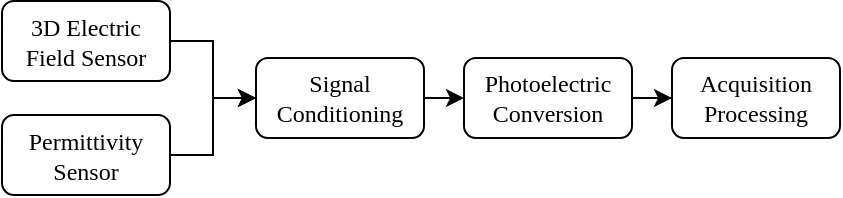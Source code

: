 <mxfile version="17.4.6" type="device"><diagram id="leVIVgpPu_NEDnKG4MD9" name="Page-1"><mxGraphModel dx="569" dy="305" grid="0" gridSize="10" guides="1" tooltips="1" connect="1" arrows="1" fold="1" page="1" pageScale="1" pageWidth="850" pageHeight="1100" math="0" shadow="0"><root><mxCell id="0"/><mxCell id="1" parent="0"/><mxCell id="Wqg951b2Ern5eK2WI6Ik-11" style="edgeStyle=orthogonalEdgeStyle;rounded=0;orthogonalLoop=1;jettySize=auto;html=1;exitX=1;exitY=0.5;exitDx=0;exitDy=0;entryX=0;entryY=0.5;entryDx=0;entryDy=0;fontFamily=Bahnschrift;" edge="1" parent="1" source="Wqg951b2Ern5eK2WI6Ik-1" target="Wqg951b2Ern5eK2WI6Ik-3"><mxGeometry relative="1" as="geometry"/></mxCell><mxCell id="Wqg951b2Ern5eK2WI6Ik-1" value="3D Electric Field Sensor" style="rounded=1;whiteSpace=wrap;html=1;fontFamily=Bahnschrift;" vertex="1" parent="1"><mxGeometry x="287" y="230.5" width="84" height="40" as="geometry"/></mxCell><mxCell id="Wqg951b2Ern5eK2WI6Ik-12" style="edgeStyle=orthogonalEdgeStyle;rounded=0;orthogonalLoop=1;jettySize=auto;html=1;exitX=1;exitY=0.5;exitDx=0;exitDy=0;entryX=0;entryY=0.5;entryDx=0;entryDy=0;fontFamily=Bahnschrift;" edge="1" parent="1" source="Wqg951b2Ern5eK2WI6Ik-2" target="Wqg951b2Ern5eK2WI6Ik-3"><mxGeometry relative="1" as="geometry"/></mxCell><mxCell id="Wqg951b2Ern5eK2WI6Ik-2" value="Permittivity Sensor" style="rounded=1;whiteSpace=wrap;html=1;fontFamily=Bahnschrift;" vertex="1" parent="1"><mxGeometry x="287" y="287.5" width="84" height="40" as="geometry"/></mxCell><mxCell id="Wqg951b2Ern5eK2WI6Ik-14" style="edgeStyle=orthogonalEdgeStyle;rounded=0;orthogonalLoop=1;jettySize=auto;html=1;exitX=1;exitY=0.5;exitDx=0;exitDy=0;entryX=0;entryY=0.5;entryDx=0;entryDy=0;fontFamily=Bahnschrift;" edge="1" parent="1" source="Wqg951b2Ern5eK2WI6Ik-3" target="Wqg951b2Ern5eK2WI6Ik-4"><mxGeometry relative="1" as="geometry"/></mxCell><mxCell id="Wqg951b2Ern5eK2WI6Ik-3" value="Signal Conditioning" style="rounded=1;whiteSpace=wrap;html=1;fontFamily=Bahnschrift;" vertex="1" parent="1"><mxGeometry x="414" y="259" width="84" height="40" as="geometry"/></mxCell><mxCell id="Wqg951b2Ern5eK2WI6Ik-15" style="edgeStyle=orthogonalEdgeStyle;rounded=0;orthogonalLoop=1;jettySize=auto;html=1;exitX=1;exitY=0.5;exitDx=0;exitDy=0;fontFamily=Bahnschrift;" edge="1" parent="1" source="Wqg951b2Ern5eK2WI6Ik-4" target="Wqg951b2Ern5eK2WI6Ik-5"><mxGeometry relative="1" as="geometry"/></mxCell><mxCell id="Wqg951b2Ern5eK2WI6Ik-4" value="Photoelectric Conversion" style="rounded=1;whiteSpace=wrap;html=1;fontFamily=Bahnschrift;" vertex="1" parent="1"><mxGeometry x="518" y="259" width="84" height="40" as="geometry"/></mxCell><mxCell id="Wqg951b2Ern5eK2WI6Ik-5" value="Acquisition Processing" style="rounded=1;whiteSpace=wrap;html=1;fontFamily=Bahnschrift;" vertex="1" parent="1"><mxGeometry x="622" y="259" width="84" height="40" as="geometry"/></mxCell></root></mxGraphModel></diagram></mxfile>